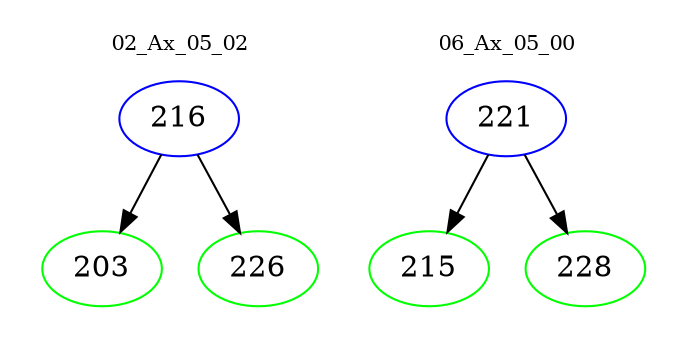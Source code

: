 digraph{
subgraph cluster_0 {
color = white
label = "02_Ax_05_02";
fontsize=10;
T0_216 [label="216", color="blue"]
T0_216 -> T0_203 [color="black"]
T0_203 [label="203", color="green"]
T0_216 -> T0_226 [color="black"]
T0_226 [label="226", color="green"]
}
subgraph cluster_1 {
color = white
label = "06_Ax_05_00";
fontsize=10;
T1_221 [label="221", color="blue"]
T1_221 -> T1_215 [color="black"]
T1_215 [label="215", color="green"]
T1_221 -> T1_228 [color="black"]
T1_228 [label="228", color="green"]
}
}
